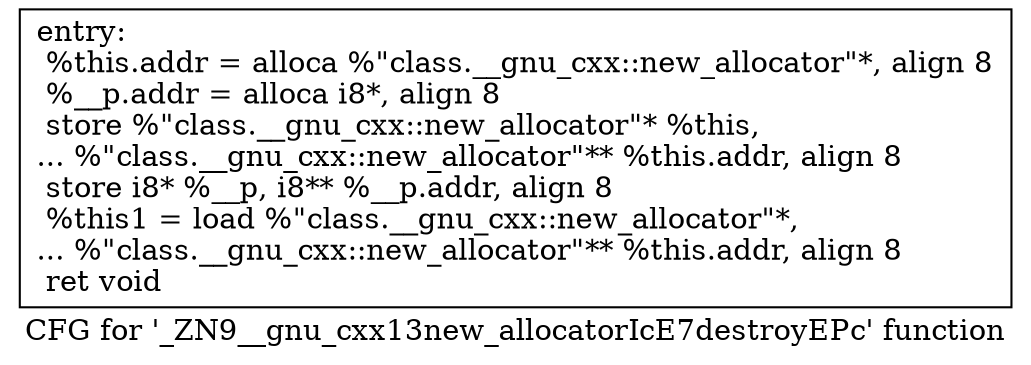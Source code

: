 digraph "CFG for '_ZN9__gnu_cxx13new_allocatorIcE7destroyEPc' function" {
	label="CFG for '_ZN9__gnu_cxx13new_allocatorIcE7destroyEPc' function";

	Node0x6bcce00 [shape=record,label="{entry:\l  %this.addr = alloca %\"class.__gnu_cxx::new_allocator\"*, align 8\l  %__p.addr = alloca i8*, align 8\l  store %\"class.__gnu_cxx::new_allocator\"* %this,\l... %\"class.__gnu_cxx::new_allocator\"** %this.addr, align 8\l  store i8* %__p, i8** %__p.addr, align 8\l  %this1 = load %\"class.__gnu_cxx::new_allocator\"*,\l... %\"class.__gnu_cxx::new_allocator\"** %this.addr, align 8\l  ret void\l}"];
}
